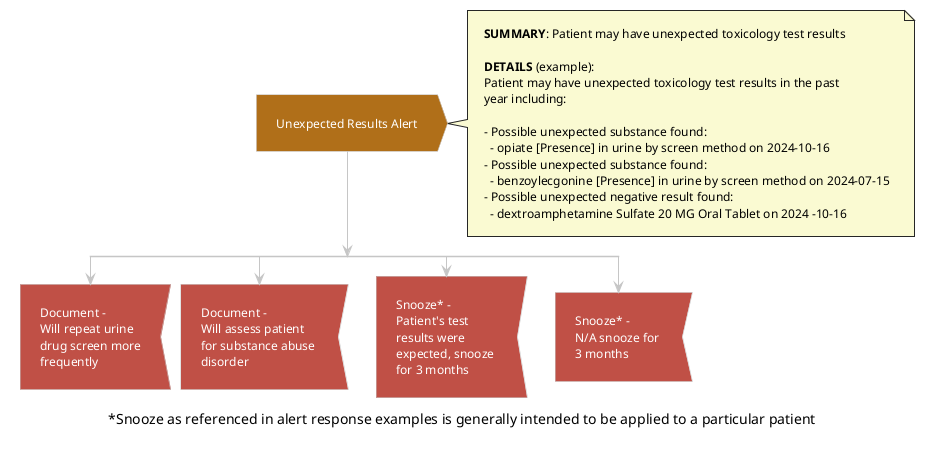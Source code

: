 @startuml alert_rec10_ordersign_unexpected_results
!theme carbon-gray
<style>
activityDiagram {
 FontColor white
 arrow {
  FontColor: Black
 }
 note {
  FontColor: Black
  BackgroundColor: #fafad2
 }
}
</style>
#b06f19:Unexpected Results Alert;<<output>>
note right
**SUMMARY**: Patient may have unexpected toxicology test results

**DETAILS** (example):
Patient may have unexpected toxicology test results in the past 
year including:

- Possible unexpected substance found:
  - opiate [Presence] in urine by screen method on 2024-10-16
- Possible unexpected substance found:
  - benzoylecgonine [Presence] in urine by screen method on 2024-07-15
- Possible unexpected negative result found:
  - dextroamphetamine Sulfate 20 MG Oral Tablet on 2024 -10-16 
end note
split
#c05046:Document - 
Will repeat urine
drug screen more
frequently;<<input>>
kill
split again
#c05046:Document - 
Will assess patient
for substance abuse 
disorder;<<input>>
kill
split again
#c05046:Snooze* - 
Patient's test 
results were 
expected, snooze 
for 3 months;<<input>>
kill
split again
#c05046:Snooze* - 
N/A snooze for 
3 months;<<input>>
kill
end split
caption ~*Snooze as referenced in alert response examples is generally intended to be applied to a particular patient
@enduml
